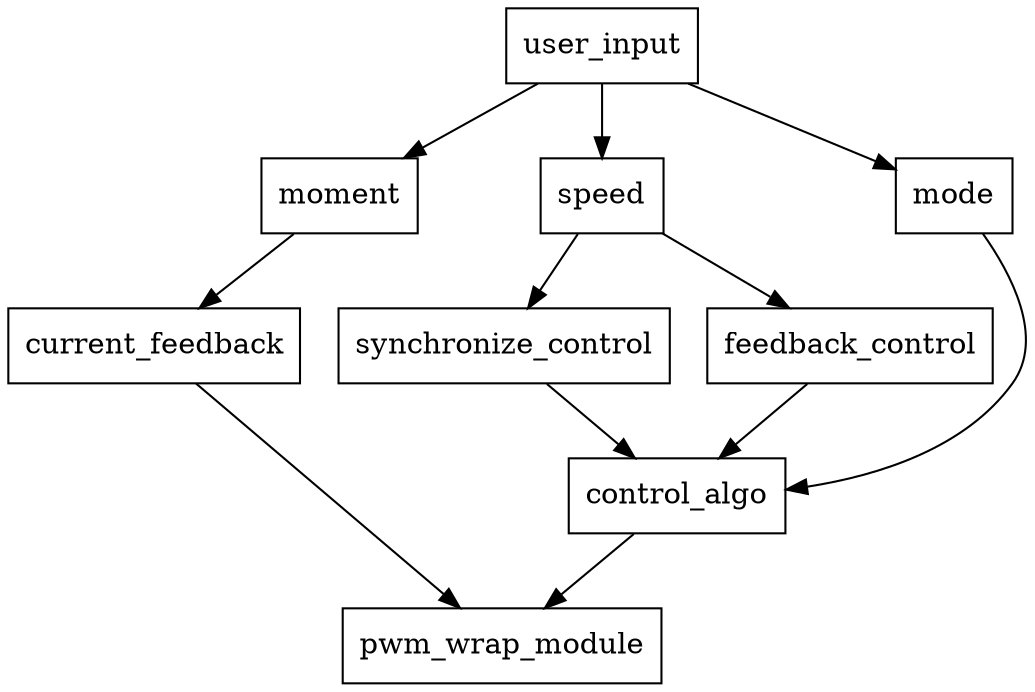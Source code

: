 digraph sat_step_ach {
    start="random";

    {
        rank=same
        user_input[shape=actor];
    }
    {
        rank=same
        moment[shape=actor];
        speed[shape=actor];
        mode[shape=actor];
    }
    {
        rank=same
        synchronize_control[shape=box];
        feedback_control[shape=box];
        current_feedback[shape=box];
    }
    {
        rank=same
        control_algo[shape=box];
    }
    pwm_wrap_module[shape=box];

    user_input -> moment;
    user_input -> speed;
    user_input -> mode;
    speed -> synchronize_control;
    speed -> feedback_control;
    moment -> current_feedback;

    synchronize_control -> control_algo;
    feedback_control -> control_algo;

    mode -> control_algo -> pwm_wrap_module;
    current_feedback -> pwm_wrap_module;
}

